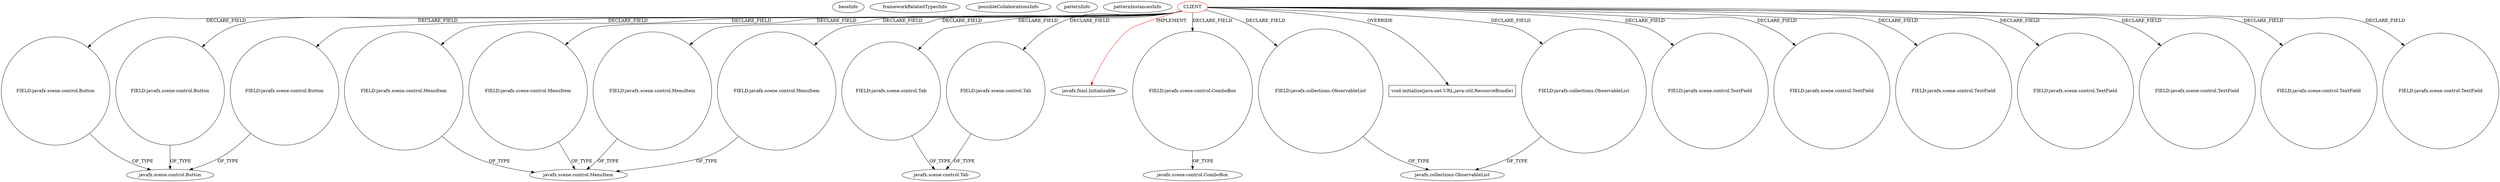 digraph {
baseInfo[graphId=2034,category="pattern",isAnonymous=false,possibleRelation=false]
frameworkRelatedTypesInfo[0="javafx.fxml.Initializable"]
possibleCollaborationsInfo[]
patternInfo[frequency=2.0,patternRootClient=0]
patternInstancesInfo[0="JustinAarden-C2J-Stamboom~/JustinAarden-C2J-Stamboom/C2J-Stamboom-master/src/stamboom/gui/StamboomFXController.java~StamboomFXController~734",1="JoshuaHanrahan-DVDCollectionApp~/JoshuaHanrahan-DVDCollectionApp/DVDCollectionApp-master/src/dvdcollectionapp/view/DvdcollectionappfxmlController.java~DvdcollectionappfxmlController~728"]
56[label="FIELD:javafx.scene.control.Tab",vertexType="FIELD_DECLARATION",isFrameworkType=false,shape=circle]
0[label="CLIENT",vertexType="ROOT_CLIENT_CLASS_DECLARATION",isFrameworkType=false,color=red]
6[label="FIELD:javafx.scene.control.Button",vertexType="FIELD_DECLARATION",isFrameworkType=false,shape=circle]
4[label="FIELD:javafx.scene.control.Button",vertexType="FIELD_DECLARATION",isFrameworkType=false,shape=circle]
10[label="FIELD:javafx.scene.control.Button",vertexType="FIELD_DECLARATION",isFrameworkType=false,shape=circle]
40[label="FIELD:javafx.scene.control.MenuItem",vertexType="FIELD_DECLARATION",isFrameworkType=false,shape=circle]
44[label="FIELD:javafx.scene.control.MenuItem",vertexType="FIELD_DECLARATION",isFrameworkType=false,shape=circle]
42[label="FIELD:javafx.scene.control.MenuItem",vertexType="FIELD_DECLARATION",isFrameworkType=false,shape=circle]
46[label="FIELD:javafx.scene.control.MenuItem",vertexType="FIELD_DECLARATION",isFrameworkType=false,shape=circle]
18[label="FIELD:javafx.scene.control.ComboBox",vertexType="FIELD_DECLARATION",isFrameworkType=false,shape=circle]
1[label="javafx.fxml.Initializable",vertexType="FRAMEWORK_INTERFACE_TYPE",isFrameworkType=false]
30[label="FIELD:javafx.collections.ObservableList",vertexType="FIELD_DECLARATION",isFrameworkType=false,shape=circle]
3[label="javafx.collections.ObservableList",vertexType="FRAMEWORK_INTERFACE_TYPE",isFrameworkType=false]
48[label="FIELD:javafx.collections.ObservableList",vertexType="FIELD_DECLARATION",isFrameworkType=false,shape=circle]
51[label="javafx.scene.control.Tab",vertexType="FRAMEWORK_CLASS_TYPE",isFrameworkType=false]
96[label="void initialize(java.net.URL,java.util.ResourceBundle)",vertexType="OVERRIDING_METHOD_DECLARATION",isFrameworkType=false,shape=box]
41[label="javafx.scene.control.MenuItem",vertexType="FRAMEWORK_CLASS_TYPE",isFrameworkType=false]
5[label="javafx.scene.control.Button",vertexType="FRAMEWORK_CLASS_TYPE",isFrameworkType=false]
15[label="javafx.scene.control.ComboBox",vertexType="FRAMEWORK_CLASS_TYPE",isFrameworkType=false]
54[label="FIELD:javafx.scene.control.Tab",vertexType="FIELD_DECLARATION",isFrameworkType=false,shape=circle]
82[label="FIELD:javafx.scene.control.TextField",vertexType="FIELD_DECLARATION",isFrameworkType=false,shape=circle]
68[label="FIELD:javafx.scene.control.TextField",vertexType="FIELD_DECLARATION",isFrameworkType=false,shape=circle]
74[label="FIELD:javafx.scene.control.TextField",vertexType="FIELD_DECLARATION",isFrameworkType=false,shape=circle]
66[label="FIELD:javafx.scene.control.TextField",vertexType="FIELD_DECLARATION",isFrameworkType=false,shape=circle]
70[label="FIELD:javafx.scene.control.TextField",vertexType="FIELD_DECLARATION",isFrameworkType=false,shape=circle]
88[label="FIELD:javafx.scene.control.TextField",vertexType="FIELD_DECLARATION",isFrameworkType=false,shape=circle]
64[label="FIELD:javafx.scene.control.TextField",vertexType="FIELD_DECLARATION",isFrameworkType=false,shape=circle]
0->1[label="IMPLEMENT",color=red]
0->56[label="DECLARE_FIELD"]
0->42[label="DECLARE_FIELD"]
10->5[label="OF_TYPE"]
44->41[label="OF_TYPE"]
0->70[label="DECLARE_FIELD"]
0->40[label="DECLARE_FIELD"]
6->5[label="OF_TYPE"]
48->3[label="OF_TYPE"]
0->46[label="DECLARE_FIELD"]
46->41[label="OF_TYPE"]
0->18[label="DECLARE_FIELD"]
0->54[label="DECLARE_FIELD"]
40->41[label="OF_TYPE"]
56->51[label="OF_TYPE"]
0->66[label="DECLARE_FIELD"]
0->10[label="DECLARE_FIELD"]
18->15[label="OF_TYPE"]
0->68[label="DECLARE_FIELD"]
0->4[label="DECLARE_FIELD"]
0->6[label="DECLARE_FIELD"]
4->5[label="OF_TYPE"]
0->74[label="DECLARE_FIELD"]
0->82[label="DECLARE_FIELD"]
0->44[label="DECLARE_FIELD"]
30->3[label="OF_TYPE"]
54->51[label="OF_TYPE"]
0->30[label="DECLARE_FIELD"]
0->48[label="DECLARE_FIELD"]
0->88[label="DECLARE_FIELD"]
0->96[label="OVERRIDE"]
42->41[label="OF_TYPE"]
0->64[label="DECLARE_FIELD"]
}
